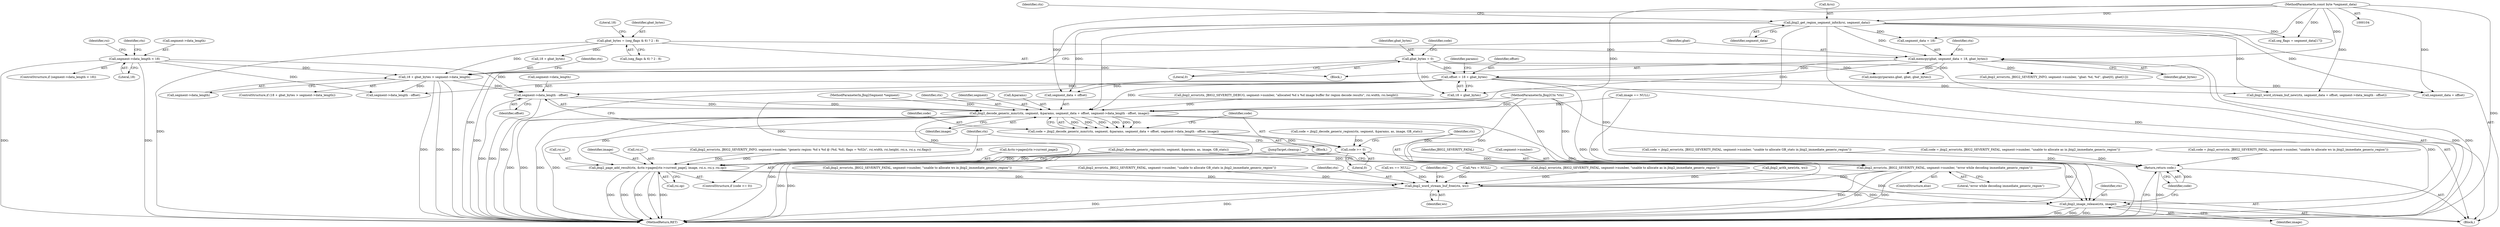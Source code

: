 digraph "0_ghostscript_e698d5c11d27212aa1098bc5b1673a3378563092_0@pointer" {
"1000346" [label="(Call,segment->data_length - offset)"];
"1000221" [label="(Call,18 + gbat_bytes > segment->data_length)"];
"1000212" [label="(Call,gbat_bytes = (seg_flags & 6) ? 2 : 8)"];
"1000139" [label="(Call,segment->data_length < 18)"];
"1000255" [label="(Call,offset = 18 + gbat_bytes)"];
"1000114" [label="(Call,gbat_bytes = 0)"];
"1000236" [label="(Call,memcpy(gbat, segment_data + 18, gbat_bytes))"];
"1000152" [label="(Call,jbig2_get_region_segment_info(&rsi, segment_data))"];
"1000107" [label="(MethodParameterIn,const byte *segment_data)"];
"1000338" [label="(Call,jbig2_decode_generic_mmr(ctx, segment, &params, segment_data + offset, segment->data_length - offset, image))"];
"1000336" [label="(Call,code = jbig2_decode_generic_mmr(ctx, segment, &params, segment_data + offset, segment->data_length - offset, image))"];
"1000445" [label="(Call,code >= 0)"];
"1000493" [label="(Return,return code;)"];
"1000448" [label="(Call,jbig2_page_add_result(ctx, &ctx->pages[ctx->current_page], image, rsi.x, rsi.y, rsi.op))"];
"1000482" [label="(Call,jbig2_word_stream_buf_free(ctx, ws))"];
"1000490" [label="(Call,jbig2_image_release(ctx, image))"];
"1000469" [label="(Call,jbig2_error(ctx, JBIG2_SEVERITY_FATAL, segment->number, \"error while decoding immediate_generic_region\"))"];
"1000471" [label="(Identifier,JBIG2_SEVERITY_FATAL)"];
"1000339" [label="(Identifier,ctx)"];
"1000468" [label="(ControlStructure,else)"];
"1000465" [label="(Call,rsi.op)"];
"1000257" [label="(Call,18 + gbat_bytes)"];
"1000127" [label="(Call,*ws = NULL)"];
"1000475" [label="(Literal,\"error while decoding immediate_generic_region\")"];
"1000157" [label="(Identifier,ctx)"];
"1000262" [label="(Identifier,params)"];
"1000375" [label="(Call,jbig2_error(ctx, JBIG2_SEVERITY_FATAL, segment->number, \"unable to allocate GB_stats in jbig2_immediate_generic_region\"))"];
"1000213" [label="(Identifier,gbat_bytes)"];
"1000243" [label="(Identifier,ctx)"];
"1000340" [label="(Identifier,segment)"];
"1000389" [label="(Call,jbig2_word_stream_buf_new(ctx, segment_data + offset, segment->data_length - offset))"];
"1000492" [label="(Identifier,image)"];
"1000470" [label="(Identifier,ctx)"];
"1000139" [label="(Call,segment->data_length < 18)"];
"1000495" [label="(MethodReturn,RET)"];
"1000458" [label="(Identifier,image)"];
"1000446" [label="(Identifier,code)"];
"1000140" [label="(Call,segment->data_length)"];
"1000462" [label="(Call,rsi.y)"];
"1000156" [label="(Call,jbig2_error(ctx, JBIG2_SEVERITY_INFO, segment->number, \"generic region: %d x %d @ (%d, %d), flags = %02x\", rsi.width, rsi.height, rsi.x, rsi.y, rsi.flags))"];
"1000114" [label="(Call,gbat_bytes = 0)"];
"1000155" [label="(Identifier,segment_data)"];
"1000483" [label="(Identifier,ctx)"];
"1000493" [label="(Return,return code;)"];
"1000335" [label="(Block,)"];
"1000223" [label="(Literal,18)"];
"1000255" [label="(Call,offset = 18 + gbat_bytes)"];
"1000400" [label="(Call,ws == NULL)"];
"1000424" [label="(Call,code = jbig2_error(ctx, JBIG2_SEVERITY_FATAL, segment->number, \"unable to allocate as in jbig2_immediate_generic_region\"))"];
"1000108" [label="(Block,)"];
"1000404" [label="(Call,code = jbig2_error(ctx, JBIG2_SEVERITY_FATAL, segment->number, \"unable to allocate ws in jbig2_immediate_generic_region\"))"];
"1000373" [label="(Call,code = jbig2_error(ctx, JBIG2_SEVERITY_FATAL, segment->number, \"unable to allocate GB_stats in jbig2_immediate_generic_region\"))"];
"1000225" [label="(Call,segment->data_length)"];
"1000138" [label="(ControlStructure,if (segment->data_length < 18))"];
"1000484" [label="(Identifier,ws)"];
"1000482" [label="(Call,jbig2_word_stream_buf_free(ctx, ws))"];
"1000237" [label="(Identifier,gbat)"];
"1000153" [label="(Call,&rsi)"];
"1000221" [label="(Call,18 + gbat_bytes > segment->data_length)"];
"1000447" [label="(Literal,0)"];
"1000336" [label="(Call,code = jbig2_decode_generic_mmr(ctx, segment, &params, segment_data + offset, segment->data_length - offset, image))"];
"1000230" [label="(Identifier,ctx)"];
"1000346" [label="(Call,segment->data_length - offset)"];
"1000307" [label="(Call,image == NULL)"];
"1000469" [label="(Call,jbig2_error(ctx, JBIG2_SEVERITY_FATAL, segment->number, \"error while decoding immediate_generic_region\"))"];
"1000220" [label="(ControlStructure,if (18 + gbat_bytes > segment->data_length))"];
"1000434" [label="(Call,code = jbig2_decode_generic_region(ctx, segment, &params, as, image, GB_stats))"];
"1000115" [label="(Identifier,gbat_bytes)"];
"1000487" [label="(Identifier,ctx)"];
"1000154" [label="(Identifier,rsi)"];
"1000490" [label="(Call,jbig2_image_release(ctx, image))"];
"1000290" [label="(Call,memcpy(params.gbat, gbat, gbat_bytes))"];
"1000236" [label="(Call,memcpy(gbat, segment_data + 18, gbat_bytes))"];
"1000391" [label="(Call,segment_data + offset)"];
"1000341" [label="(Call,&params)"];
"1000351" [label="(Identifier,image)"];
"1000450" [label="(Call,&ctx->pages[ctx->current_page])"];
"1000105" [label="(MethodParameterIn,Jbig2Ctx *ctx)"];
"1000459" [label="(Call,rsi.x)"];
"1000347" [label="(Call,segment->data_length)"];
"1000116" [label="(Literal,0)"];
"1000222" [label="(Call,18 + gbat_bytes)"];
"1000256" [label="(Identifier,offset)"];
"1000146" [label="(Identifier,ctx)"];
"1000350" [label="(Identifier,offset)"];
"1000394" [label="(Call,segment->data_length - offset)"];
"1000211" [label="(Block,)"];
"1000426" [label="(Call,jbig2_error(ctx, JBIG2_SEVERITY_FATAL, segment->number, \"unable to allocate as in jbig2_immediate_generic_region\"))"];
"1000238" [label="(Call,segment_data + 18)"];
"1000152" [label="(Call,jbig2_get_region_segment_info(&rsi, segment_data))"];
"1000494" [label="(Identifier,code)"];
"1000343" [label="(Call,segment_data + offset)"];
"1000120" [label="(Identifier,code)"];
"1000178" [label="(Call,seg_flags = segment_data[17])"];
"1000449" [label="(Identifier,ctx)"];
"1000318" [label="(Call,jbig2_error(ctx, JBIG2_SEVERITY_DEBUG, segment->number, \"allocated %d x %d image buffer for region decode results\", rsi.width, rsi.height))"];
"1000444" [label="(ControlStructure,if (code >= 0))"];
"1000448" [label="(Call,jbig2_page_add_result(ctx, &ctx->pages[ctx->current_page], image, rsi.x, rsi.y, rsi.op))"];
"1000143" [label="(Literal,18)"];
"1000416" [label="(Call,jbig2_arith_new(ctx, ws))"];
"1000491" [label="(Identifier,ctx)"];
"1000242" [label="(Call,jbig2_error(ctx, JBIG2_SEVERITY_INFO, segment->number, \"gbat: %d, %d\", gbat[0], gbat[1]))"];
"1000338" [label="(Call,jbig2_decode_generic_mmr(ctx, segment, &params, segment_data + offset, segment->data_length - offset, image))"];
"1000106" [label="(MethodParameterIn,Jbig2Segment *segment)"];
"1000406" [label="(Call,jbig2_error(ctx, JBIG2_SEVERITY_FATAL, segment->number, \"unable to allocate ws in jbig2_immediate_generic_region\"))"];
"1000241" [label="(Identifier,gbat_bytes)"];
"1000337" [label="(Identifier,code)"];
"1000476" [label="(JumpTarget,cleanup:)"];
"1000212" [label="(Call,gbat_bytes = (seg_flags & 6) ? 2 : 8)"];
"1000107" [label="(MethodParameterIn,const byte *segment_data)"];
"1000445" [label="(Call,code >= 0)"];
"1000472" [label="(Call,segment->number)"];
"1000214" [label="(Call,(seg_flags & 6) ? 2 : 8)"];
"1000436" [label="(Call,jbig2_decode_generic_region(ctx, segment, &params, as, image, GB_stats))"];
"1000346" -> "1000338"  [label="AST: "];
"1000346" -> "1000350"  [label="CFG: "];
"1000347" -> "1000346"  [label="AST: "];
"1000350" -> "1000346"  [label="AST: "];
"1000351" -> "1000346"  [label="CFG: "];
"1000346" -> "1000495"  [label="DDG: "];
"1000346" -> "1000495"  [label="DDG: "];
"1000346" -> "1000338"  [label="DDG: "];
"1000346" -> "1000338"  [label="DDG: "];
"1000221" -> "1000346"  [label="DDG: "];
"1000139" -> "1000346"  [label="DDG: "];
"1000255" -> "1000346"  [label="DDG: "];
"1000221" -> "1000220"  [label="AST: "];
"1000221" -> "1000225"  [label="CFG: "];
"1000222" -> "1000221"  [label="AST: "];
"1000225" -> "1000221"  [label="AST: "];
"1000230" -> "1000221"  [label="CFG: "];
"1000237" -> "1000221"  [label="CFG: "];
"1000221" -> "1000495"  [label="DDG: "];
"1000221" -> "1000495"  [label="DDG: "];
"1000221" -> "1000495"  [label="DDG: "];
"1000212" -> "1000221"  [label="DDG: "];
"1000139" -> "1000221"  [label="DDG: "];
"1000221" -> "1000394"  [label="DDG: "];
"1000212" -> "1000211"  [label="AST: "];
"1000212" -> "1000214"  [label="CFG: "];
"1000213" -> "1000212"  [label="AST: "];
"1000214" -> "1000212"  [label="AST: "];
"1000223" -> "1000212"  [label="CFG: "];
"1000212" -> "1000495"  [label="DDG: "];
"1000212" -> "1000222"  [label="DDG: "];
"1000212" -> "1000236"  [label="DDG: "];
"1000139" -> "1000138"  [label="AST: "];
"1000139" -> "1000143"  [label="CFG: "];
"1000140" -> "1000139"  [label="AST: "];
"1000143" -> "1000139"  [label="AST: "];
"1000146" -> "1000139"  [label="CFG: "];
"1000154" -> "1000139"  [label="CFG: "];
"1000139" -> "1000495"  [label="DDG: "];
"1000139" -> "1000495"  [label="DDG: "];
"1000139" -> "1000394"  [label="DDG: "];
"1000255" -> "1000108"  [label="AST: "];
"1000255" -> "1000257"  [label="CFG: "];
"1000256" -> "1000255"  [label="AST: "];
"1000257" -> "1000255"  [label="AST: "];
"1000262" -> "1000255"  [label="CFG: "];
"1000255" -> "1000495"  [label="DDG: "];
"1000255" -> "1000495"  [label="DDG: "];
"1000114" -> "1000255"  [label="DDG: "];
"1000236" -> "1000255"  [label="DDG: "];
"1000255" -> "1000338"  [label="DDG: "];
"1000255" -> "1000343"  [label="DDG: "];
"1000255" -> "1000389"  [label="DDG: "];
"1000255" -> "1000391"  [label="DDG: "];
"1000255" -> "1000394"  [label="DDG: "];
"1000114" -> "1000108"  [label="AST: "];
"1000114" -> "1000116"  [label="CFG: "];
"1000115" -> "1000114"  [label="AST: "];
"1000116" -> "1000114"  [label="AST: "];
"1000120" -> "1000114"  [label="CFG: "];
"1000114" -> "1000495"  [label="DDG: "];
"1000114" -> "1000257"  [label="DDG: "];
"1000114" -> "1000290"  [label="DDG: "];
"1000236" -> "1000211"  [label="AST: "];
"1000236" -> "1000241"  [label="CFG: "];
"1000237" -> "1000236"  [label="AST: "];
"1000238" -> "1000236"  [label="AST: "];
"1000241" -> "1000236"  [label="AST: "];
"1000243" -> "1000236"  [label="CFG: "];
"1000236" -> "1000495"  [label="DDG: "];
"1000236" -> "1000495"  [label="DDG: "];
"1000152" -> "1000236"  [label="DDG: "];
"1000107" -> "1000236"  [label="DDG: "];
"1000236" -> "1000242"  [label="DDG: "];
"1000236" -> "1000257"  [label="DDG: "];
"1000236" -> "1000290"  [label="DDG: "];
"1000236" -> "1000290"  [label="DDG: "];
"1000152" -> "1000108"  [label="AST: "];
"1000152" -> "1000155"  [label="CFG: "];
"1000153" -> "1000152"  [label="AST: "];
"1000155" -> "1000152"  [label="AST: "];
"1000157" -> "1000152"  [label="CFG: "];
"1000152" -> "1000495"  [label="DDG: "];
"1000152" -> "1000495"  [label="DDG: "];
"1000152" -> "1000495"  [label="DDG: "];
"1000107" -> "1000152"  [label="DDG: "];
"1000152" -> "1000178"  [label="DDG: "];
"1000152" -> "1000238"  [label="DDG: "];
"1000152" -> "1000338"  [label="DDG: "];
"1000152" -> "1000343"  [label="DDG: "];
"1000152" -> "1000389"  [label="DDG: "];
"1000152" -> "1000391"  [label="DDG: "];
"1000107" -> "1000104"  [label="AST: "];
"1000107" -> "1000495"  [label="DDG: "];
"1000107" -> "1000178"  [label="DDG: "];
"1000107" -> "1000238"  [label="DDG: "];
"1000107" -> "1000338"  [label="DDG: "];
"1000107" -> "1000343"  [label="DDG: "];
"1000107" -> "1000389"  [label="DDG: "];
"1000107" -> "1000391"  [label="DDG: "];
"1000338" -> "1000336"  [label="AST: "];
"1000338" -> "1000351"  [label="CFG: "];
"1000339" -> "1000338"  [label="AST: "];
"1000340" -> "1000338"  [label="AST: "];
"1000341" -> "1000338"  [label="AST: "];
"1000343" -> "1000338"  [label="AST: "];
"1000351" -> "1000338"  [label="AST: "];
"1000336" -> "1000338"  [label="CFG: "];
"1000338" -> "1000495"  [label="DDG: "];
"1000338" -> "1000495"  [label="DDG: "];
"1000338" -> "1000495"  [label="DDG: "];
"1000338" -> "1000495"  [label="DDG: "];
"1000338" -> "1000336"  [label="DDG: "];
"1000338" -> "1000336"  [label="DDG: "];
"1000338" -> "1000336"  [label="DDG: "];
"1000338" -> "1000336"  [label="DDG: "];
"1000338" -> "1000336"  [label="DDG: "];
"1000338" -> "1000336"  [label="DDG: "];
"1000318" -> "1000338"  [label="DDG: "];
"1000105" -> "1000338"  [label="DDG: "];
"1000106" -> "1000338"  [label="DDG: "];
"1000307" -> "1000338"  [label="DDG: "];
"1000338" -> "1000448"  [label="DDG: "];
"1000338" -> "1000448"  [label="DDG: "];
"1000338" -> "1000469"  [label="DDG: "];
"1000338" -> "1000490"  [label="DDG: "];
"1000336" -> "1000335"  [label="AST: "];
"1000337" -> "1000336"  [label="AST: "];
"1000446" -> "1000336"  [label="CFG: "];
"1000336" -> "1000495"  [label="DDG: "];
"1000336" -> "1000445"  [label="DDG: "];
"1000445" -> "1000444"  [label="AST: "];
"1000445" -> "1000447"  [label="CFG: "];
"1000446" -> "1000445"  [label="AST: "];
"1000447" -> "1000445"  [label="AST: "];
"1000449" -> "1000445"  [label="CFG: "];
"1000470" -> "1000445"  [label="CFG: "];
"1000445" -> "1000495"  [label="DDG: "];
"1000445" -> "1000495"  [label="DDG: "];
"1000434" -> "1000445"  [label="DDG: "];
"1000445" -> "1000493"  [label="DDG: "];
"1000493" -> "1000108"  [label="AST: "];
"1000493" -> "1000494"  [label="CFG: "];
"1000494" -> "1000493"  [label="AST: "];
"1000495" -> "1000493"  [label="CFG: "];
"1000493" -> "1000495"  [label="DDG: "];
"1000494" -> "1000493"  [label="DDG: "];
"1000404" -> "1000493"  [label="DDG: "];
"1000424" -> "1000493"  [label="DDG: "];
"1000373" -> "1000493"  [label="DDG: "];
"1000448" -> "1000444"  [label="AST: "];
"1000448" -> "1000465"  [label="CFG: "];
"1000449" -> "1000448"  [label="AST: "];
"1000450" -> "1000448"  [label="AST: "];
"1000458" -> "1000448"  [label="AST: "];
"1000459" -> "1000448"  [label="AST: "];
"1000462" -> "1000448"  [label="AST: "];
"1000465" -> "1000448"  [label="AST: "];
"1000476" -> "1000448"  [label="CFG: "];
"1000448" -> "1000495"  [label="DDG: "];
"1000448" -> "1000495"  [label="DDG: "];
"1000448" -> "1000495"  [label="DDG: "];
"1000448" -> "1000495"  [label="DDG: "];
"1000448" -> "1000495"  [label="DDG: "];
"1000436" -> "1000448"  [label="DDG: "];
"1000436" -> "1000448"  [label="DDG: "];
"1000105" -> "1000448"  [label="DDG: "];
"1000156" -> "1000448"  [label="DDG: "];
"1000156" -> "1000448"  [label="DDG: "];
"1000448" -> "1000482"  [label="DDG: "];
"1000448" -> "1000490"  [label="DDG: "];
"1000482" -> "1000108"  [label="AST: "];
"1000482" -> "1000484"  [label="CFG: "];
"1000483" -> "1000482"  [label="AST: "];
"1000484" -> "1000482"  [label="AST: "];
"1000487" -> "1000482"  [label="CFG: "];
"1000482" -> "1000495"  [label="DDG: "];
"1000482" -> "1000495"  [label="DDG: "];
"1000375" -> "1000482"  [label="DDG: "];
"1000426" -> "1000482"  [label="DDG: "];
"1000406" -> "1000482"  [label="DDG: "];
"1000469" -> "1000482"  [label="DDG: "];
"1000105" -> "1000482"  [label="DDG: "];
"1000400" -> "1000482"  [label="DDG: "];
"1000416" -> "1000482"  [label="DDG: "];
"1000127" -> "1000482"  [label="DDG: "];
"1000482" -> "1000490"  [label="DDG: "];
"1000490" -> "1000108"  [label="AST: "];
"1000490" -> "1000492"  [label="CFG: "];
"1000491" -> "1000490"  [label="AST: "];
"1000492" -> "1000490"  [label="AST: "];
"1000494" -> "1000490"  [label="CFG: "];
"1000490" -> "1000495"  [label="DDG: "];
"1000490" -> "1000495"  [label="DDG: "];
"1000490" -> "1000495"  [label="DDG: "];
"1000105" -> "1000490"  [label="DDG: "];
"1000436" -> "1000490"  [label="DDG: "];
"1000307" -> "1000490"  [label="DDG: "];
"1000469" -> "1000468"  [label="AST: "];
"1000469" -> "1000475"  [label="CFG: "];
"1000470" -> "1000469"  [label="AST: "];
"1000471" -> "1000469"  [label="AST: "];
"1000472" -> "1000469"  [label="AST: "];
"1000475" -> "1000469"  [label="AST: "];
"1000476" -> "1000469"  [label="CFG: "];
"1000469" -> "1000495"  [label="DDG: "];
"1000469" -> "1000495"  [label="DDG: "];
"1000469" -> "1000495"  [label="DDG: "];
"1000436" -> "1000469"  [label="DDG: "];
"1000105" -> "1000469"  [label="DDG: "];
"1000318" -> "1000469"  [label="DDG: "];
}
